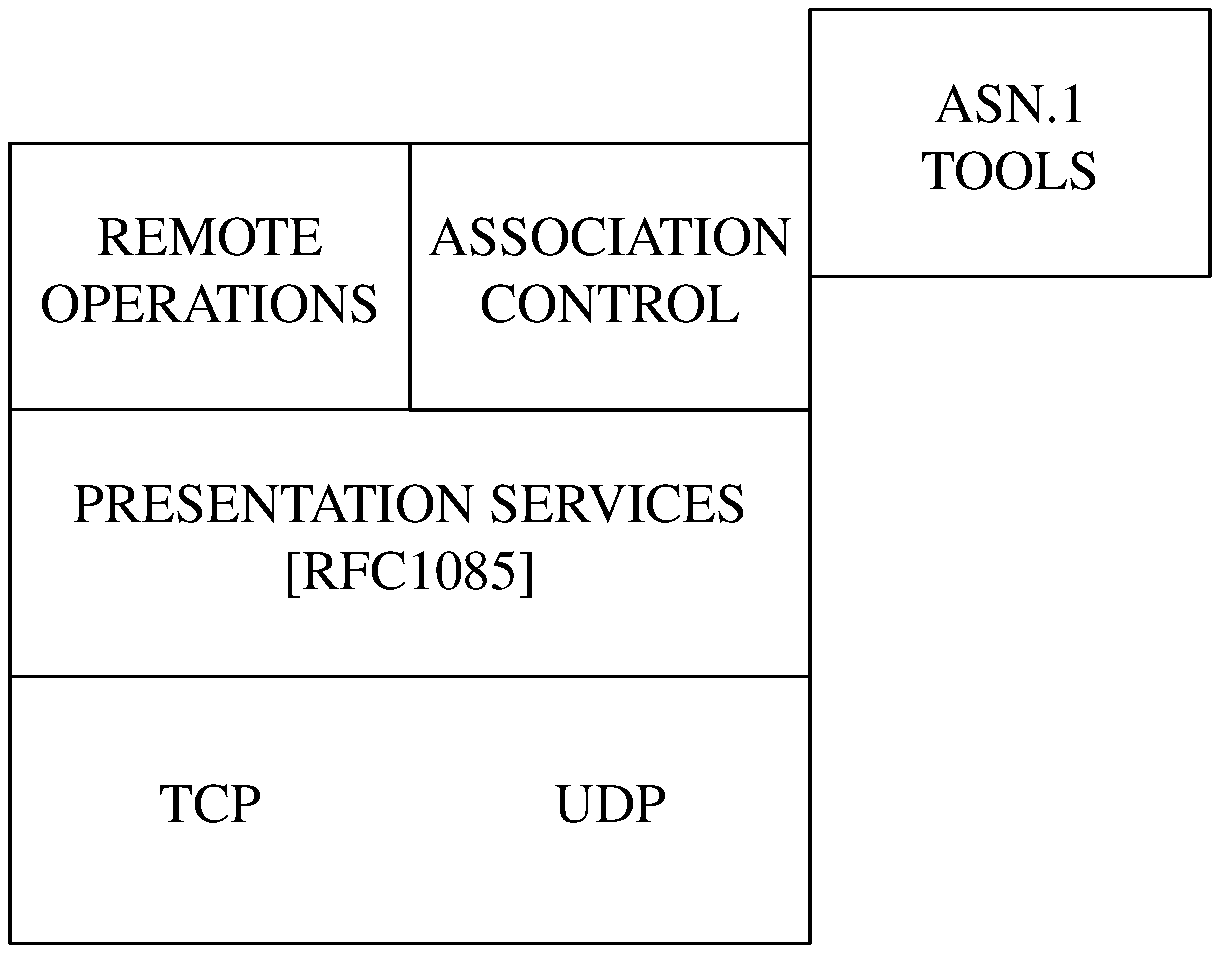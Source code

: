 .PS 6.0i
.ps 20
## figure H-7
B1:	box width 2*boxwid
B1a:	box invis "TCP" with .w at B1.w
B1b:	box invis "UDP" with .e at B1.e
B2:	box "PRESENTATION SERVICES" "" "[RFC1085]" width 2*boxwid \
		with .s at B1.n
B3:	box "ASN.1" "" "TOOLS" with .se at (B2.ne.x+boxwid, B2.ne.y+boxht/2)
B4:	box "ASSOCIATION" "" "CONTROL" with .se at B2.ne
B6:	box "REMOTE" "" "OPERATIONS" with .ne at B4.nw
##
#	dvi2ps bug...
	line from B4.nw to B4.ne to B4.se to B4.sw
##
.PE
